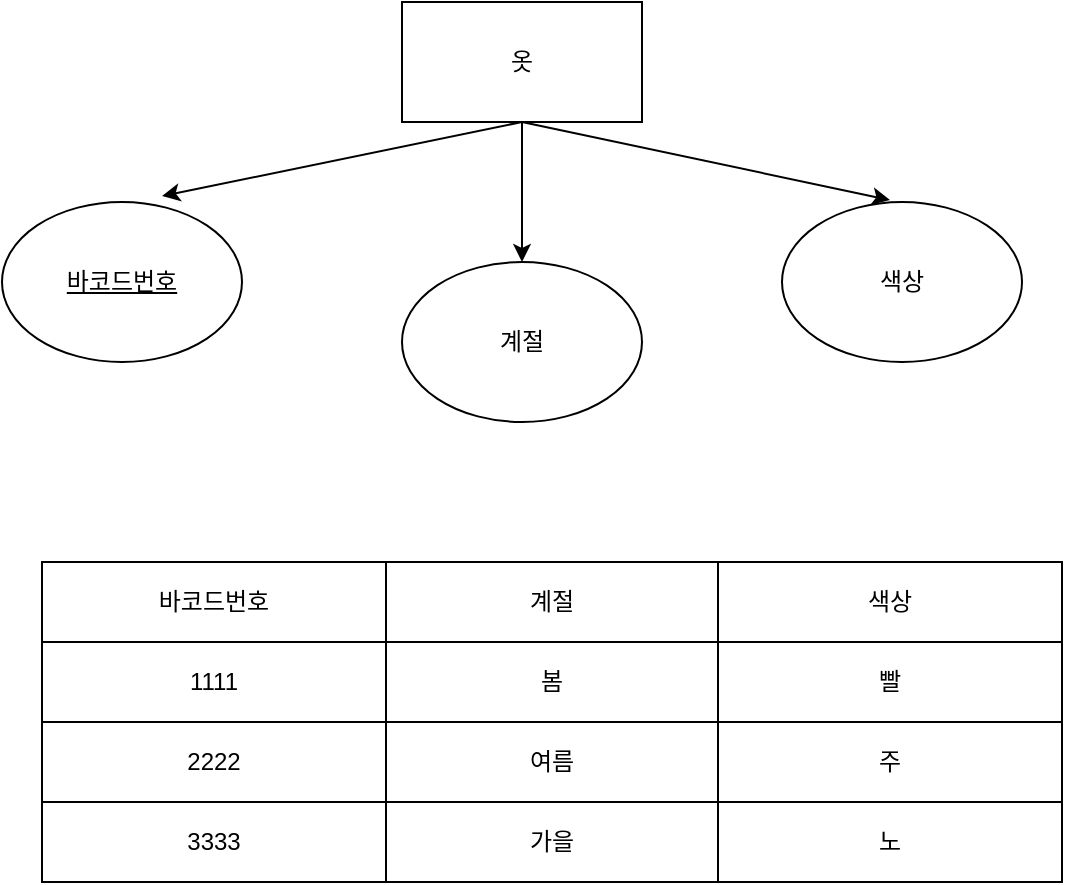 <mxfile version="16.0.0" type="device"><diagram id="xOMdP3rtPeeccKaFPVjH" name="Page-1"><mxGraphModel dx="1102" dy="865" grid="1" gridSize="10" guides="1" tooltips="1" connect="1" arrows="1" fold="1" page="1" pageScale="1" pageWidth="827" pageHeight="1169" math="0" shadow="0"><root><mxCell id="0"/><mxCell id="1" parent="0"/><mxCell id="I-giS6IzMsVvP5GOU_Zq-2" value="옷" style="rounded=0;whiteSpace=wrap;html=1;" parent="1" vertex="1"><mxGeometry x="340" y="80" width="120" height="60" as="geometry"/></mxCell><mxCell id="I-giS6IzMsVvP5GOU_Zq-3" value="바코드번호" style="ellipse;whiteSpace=wrap;html=1;fontStyle=4" parent="1" vertex="1"><mxGeometry x="140" y="180" width="120" height="80" as="geometry"/></mxCell><mxCell id="I-giS6IzMsVvP5GOU_Zq-4" value="&lt;span&gt;계절&lt;/span&gt;" style="ellipse;whiteSpace=wrap;html=1;fontStyle=0" parent="1" vertex="1"><mxGeometry x="340" y="210" width="120" height="80" as="geometry"/></mxCell><mxCell id="I-giS6IzMsVvP5GOU_Zq-6" value="색상" style="ellipse;whiteSpace=wrap;html=1;" parent="1" vertex="1"><mxGeometry x="530" y="180" width="120" height="80" as="geometry"/></mxCell><mxCell id="I-giS6IzMsVvP5GOU_Zq-7" value="" style="endArrow=classic;html=1;rounded=0;entryX=0.667;entryY=-0.037;entryDx=0;entryDy=0;entryPerimeter=0;exitX=0.5;exitY=1;exitDx=0;exitDy=0;" parent="1" source="I-giS6IzMsVvP5GOU_Zq-2" target="I-giS6IzMsVvP5GOU_Zq-3" edge="1"><mxGeometry width="50" height="50" relative="1" as="geometry"><mxPoint x="250" y="150" as="sourcePoint"/><mxPoint x="300" y="100" as="targetPoint"/></mxGeometry></mxCell><mxCell id="I-giS6IzMsVvP5GOU_Zq-8" value="" style="endArrow=classic;html=1;rounded=0;entryX=0.5;entryY=0;entryDx=0;entryDy=0;exitX=0.5;exitY=1;exitDx=0;exitDy=0;" parent="1" source="I-giS6IzMsVvP5GOU_Zq-2" target="I-giS6IzMsVvP5GOU_Zq-4" edge="1"><mxGeometry width="50" height="50" relative="1" as="geometry"><mxPoint x="410" y="150" as="sourcePoint"/><mxPoint x="230.04" y="187.04" as="targetPoint"/></mxGeometry></mxCell><mxCell id="I-giS6IzMsVvP5GOU_Zq-9" value="" style="endArrow=classic;html=1;rounded=0;entryX=0.45;entryY=-0.012;entryDx=0;entryDy=0;exitX=0.5;exitY=1;exitDx=0;exitDy=0;entryPerimeter=0;" parent="1" source="I-giS6IzMsVvP5GOU_Zq-2" target="I-giS6IzMsVvP5GOU_Zq-6" edge="1"><mxGeometry width="50" height="50" relative="1" as="geometry"><mxPoint x="410" y="150" as="sourcePoint"/><mxPoint x="410" y="220" as="targetPoint"/></mxGeometry></mxCell><mxCell id="I-giS6IzMsVvP5GOU_Zq-23" value="" style="shape=table;html=1;whiteSpace=wrap;startSize=0;container=1;collapsible=0;childLayout=tableLayout;" parent="1" vertex="1"><mxGeometry x="160" y="360" width="510" height="160" as="geometry"/></mxCell><mxCell id="I-giS6IzMsVvP5GOU_Zq-24" value="" style="shape=partialRectangle;html=1;whiteSpace=wrap;collapsible=0;dropTarget=0;pointerEvents=0;fillColor=none;top=0;left=0;bottom=0;right=0;points=[[0,0.5],[1,0.5]];portConstraint=eastwest;" parent="I-giS6IzMsVvP5GOU_Zq-23" vertex="1"><mxGeometry width="510" height="40" as="geometry"/></mxCell><mxCell id="I-giS6IzMsVvP5GOU_Zq-25" value="바코드번호" style="shape=partialRectangle;html=1;whiteSpace=wrap;connectable=0;fillColor=none;top=0;left=0;bottom=0;right=0;overflow=hidden;pointerEvents=1;" parent="I-giS6IzMsVvP5GOU_Zq-24" vertex="1"><mxGeometry width="172" height="40" as="geometry"><mxRectangle width="172" height="40" as="alternateBounds"/></mxGeometry></mxCell><mxCell id="I-giS6IzMsVvP5GOU_Zq-26" value="계절" style="shape=partialRectangle;html=1;whiteSpace=wrap;connectable=0;fillColor=none;top=0;left=0;bottom=0;right=0;overflow=hidden;pointerEvents=1;" parent="I-giS6IzMsVvP5GOU_Zq-24" vertex="1"><mxGeometry x="172" width="166" height="40" as="geometry"><mxRectangle width="166" height="40" as="alternateBounds"/></mxGeometry></mxCell><mxCell id="I-giS6IzMsVvP5GOU_Zq-27" value="색상" style="shape=partialRectangle;html=1;whiteSpace=wrap;connectable=0;fillColor=none;top=0;left=0;bottom=0;right=0;overflow=hidden;pointerEvents=1;" parent="I-giS6IzMsVvP5GOU_Zq-24" vertex="1"><mxGeometry x="338" width="172" height="40" as="geometry"><mxRectangle width="172" height="40" as="alternateBounds"/></mxGeometry></mxCell><mxCell id="I-giS6IzMsVvP5GOU_Zq-28" value="" style="shape=partialRectangle;html=1;whiteSpace=wrap;collapsible=0;dropTarget=0;pointerEvents=0;fillColor=none;top=0;left=0;bottom=0;right=0;points=[[0,0.5],[1,0.5]];portConstraint=eastwest;" parent="I-giS6IzMsVvP5GOU_Zq-23" vertex="1"><mxGeometry y="40" width="510" height="40" as="geometry"/></mxCell><mxCell id="I-giS6IzMsVvP5GOU_Zq-29" value="1111" style="shape=partialRectangle;html=1;whiteSpace=wrap;connectable=0;fillColor=none;top=0;left=0;bottom=0;right=0;overflow=hidden;pointerEvents=1;" parent="I-giS6IzMsVvP5GOU_Zq-28" vertex="1"><mxGeometry width="172" height="40" as="geometry"><mxRectangle width="172" height="40" as="alternateBounds"/></mxGeometry></mxCell><mxCell id="I-giS6IzMsVvP5GOU_Zq-30" value="봄" style="shape=partialRectangle;html=1;whiteSpace=wrap;connectable=0;fillColor=none;top=0;left=0;bottom=0;right=0;overflow=hidden;pointerEvents=1;" parent="I-giS6IzMsVvP5GOU_Zq-28" vertex="1"><mxGeometry x="172" width="166" height="40" as="geometry"><mxRectangle width="166" height="40" as="alternateBounds"/></mxGeometry></mxCell><mxCell id="I-giS6IzMsVvP5GOU_Zq-31" value="빨" style="shape=partialRectangle;html=1;whiteSpace=wrap;connectable=0;fillColor=none;top=0;left=0;bottom=0;right=0;overflow=hidden;pointerEvents=1;" parent="I-giS6IzMsVvP5GOU_Zq-28" vertex="1"><mxGeometry x="338" width="172" height="40" as="geometry"><mxRectangle width="172" height="40" as="alternateBounds"/></mxGeometry></mxCell><mxCell id="I-giS6IzMsVvP5GOU_Zq-32" value="" style="shape=partialRectangle;html=1;whiteSpace=wrap;collapsible=0;dropTarget=0;pointerEvents=0;fillColor=none;top=0;left=0;bottom=0;right=0;points=[[0,0.5],[1,0.5]];portConstraint=eastwest;" parent="I-giS6IzMsVvP5GOU_Zq-23" vertex="1"><mxGeometry y="80" width="510" height="40" as="geometry"/></mxCell><mxCell id="I-giS6IzMsVvP5GOU_Zq-33" value="2222" style="shape=partialRectangle;html=1;whiteSpace=wrap;connectable=0;fillColor=none;top=0;left=0;bottom=0;right=0;overflow=hidden;pointerEvents=1;" parent="I-giS6IzMsVvP5GOU_Zq-32" vertex="1"><mxGeometry width="172" height="40" as="geometry"><mxRectangle width="172" height="40" as="alternateBounds"/></mxGeometry></mxCell><mxCell id="I-giS6IzMsVvP5GOU_Zq-34" value="여름" style="shape=partialRectangle;html=1;whiteSpace=wrap;connectable=0;fillColor=none;top=0;left=0;bottom=0;right=0;overflow=hidden;pointerEvents=1;" parent="I-giS6IzMsVvP5GOU_Zq-32" vertex="1"><mxGeometry x="172" width="166" height="40" as="geometry"><mxRectangle width="166" height="40" as="alternateBounds"/></mxGeometry></mxCell><mxCell id="I-giS6IzMsVvP5GOU_Zq-35" value="주" style="shape=partialRectangle;html=1;whiteSpace=wrap;connectable=0;fillColor=none;top=0;left=0;bottom=0;right=0;overflow=hidden;pointerEvents=1;" parent="I-giS6IzMsVvP5GOU_Zq-32" vertex="1"><mxGeometry x="338" width="172" height="40" as="geometry"><mxRectangle width="172" height="40" as="alternateBounds"/></mxGeometry></mxCell><mxCell id="I-giS6IzMsVvP5GOU_Zq-40" value="" style="shape=partialRectangle;html=1;whiteSpace=wrap;collapsible=0;dropTarget=0;pointerEvents=0;fillColor=none;top=0;left=0;bottom=0;right=0;points=[[0,0.5],[1,0.5]];portConstraint=eastwest;" parent="I-giS6IzMsVvP5GOU_Zq-23" vertex="1"><mxGeometry y="120" width="510" height="40" as="geometry"/></mxCell><mxCell id="I-giS6IzMsVvP5GOU_Zq-41" value="3333" style="shape=partialRectangle;html=1;whiteSpace=wrap;connectable=0;fillColor=none;top=0;left=0;bottom=0;right=0;overflow=hidden;pointerEvents=1;" parent="I-giS6IzMsVvP5GOU_Zq-40" vertex="1"><mxGeometry width="172" height="40" as="geometry"><mxRectangle width="172" height="40" as="alternateBounds"/></mxGeometry></mxCell><mxCell id="I-giS6IzMsVvP5GOU_Zq-42" value="가을" style="shape=partialRectangle;html=1;whiteSpace=wrap;connectable=0;fillColor=none;top=0;left=0;bottom=0;right=0;overflow=hidden;pointerEvents=1;" parent="I-giS6IzMsVvP5GOU_Zq-40" vertex="1"><mxGeometry x="172" width="166" height="40" as="geometry"><mxRectangle width="166" height="40" as="alternateBounds"/></mxGeometry></mxCell><mxCell id="I-giS6IzMsVvP5GOU_Zq-43" value="노" style="shape=partialRectangle;html=1;whiteSpace=wrap;connectable=0;fillColor=none;top=0;left=0;bottom=0;right=0;overflow=hidden;pointerEvents=1;" parent="I-giS6IzMsVvP5GOU_Zq-40" vertex="1"><mxGeometry x="338" width="172" height="40" as="geometry"><mxRectangle width="172" height="40" as="alternateBounds"/></mxGeometry></mxCell></root></mxGraphModel></diagram></mxfile>
